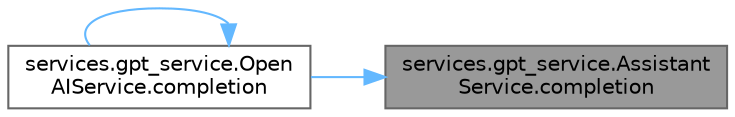digraph "services.gpt_service.AssistantService.completion"
{
 // LATEX_PDF_SIZE
  bgcolor="transparent";
  edge [fontname=Helvetica,fontsize=10,labelfontname=Helvetica,labelfontsize=10];
  node [fontname=Helvetica,fontsize=10,shape=box,height=0.2,width=0.4];
  rankdir="RL";
  Node1 [id="Node000001",label="services.gpt_service.Assistant\lService.completion",height=0.2,width=0.4,color="gray40", fillcolor="grey60", style="filled", fontcolor="black",tooltip=" "];
  Node1 -> Node2 [id="edge3_Node000001_Node000002",dir="back",color="steelblue1",style="solid",tooltip=" "];
  Node2 [id="Node000002",label="services.gpt_service.Open\lAIService.completion",height=0.2,width=0.4,color="grey40", fillcolor="white", style="filled",URL="$classservices_1_1gpt__service_1_1_open_a_i_service.html#aa069d843d4ce3347e4896c0f4230892d",tooltip=" "];
  Node2 -> Node2 [id="edge4_Node000002_Node000002",dir="back",color="steelblue1",style="solid",tooltip=" "];
}
